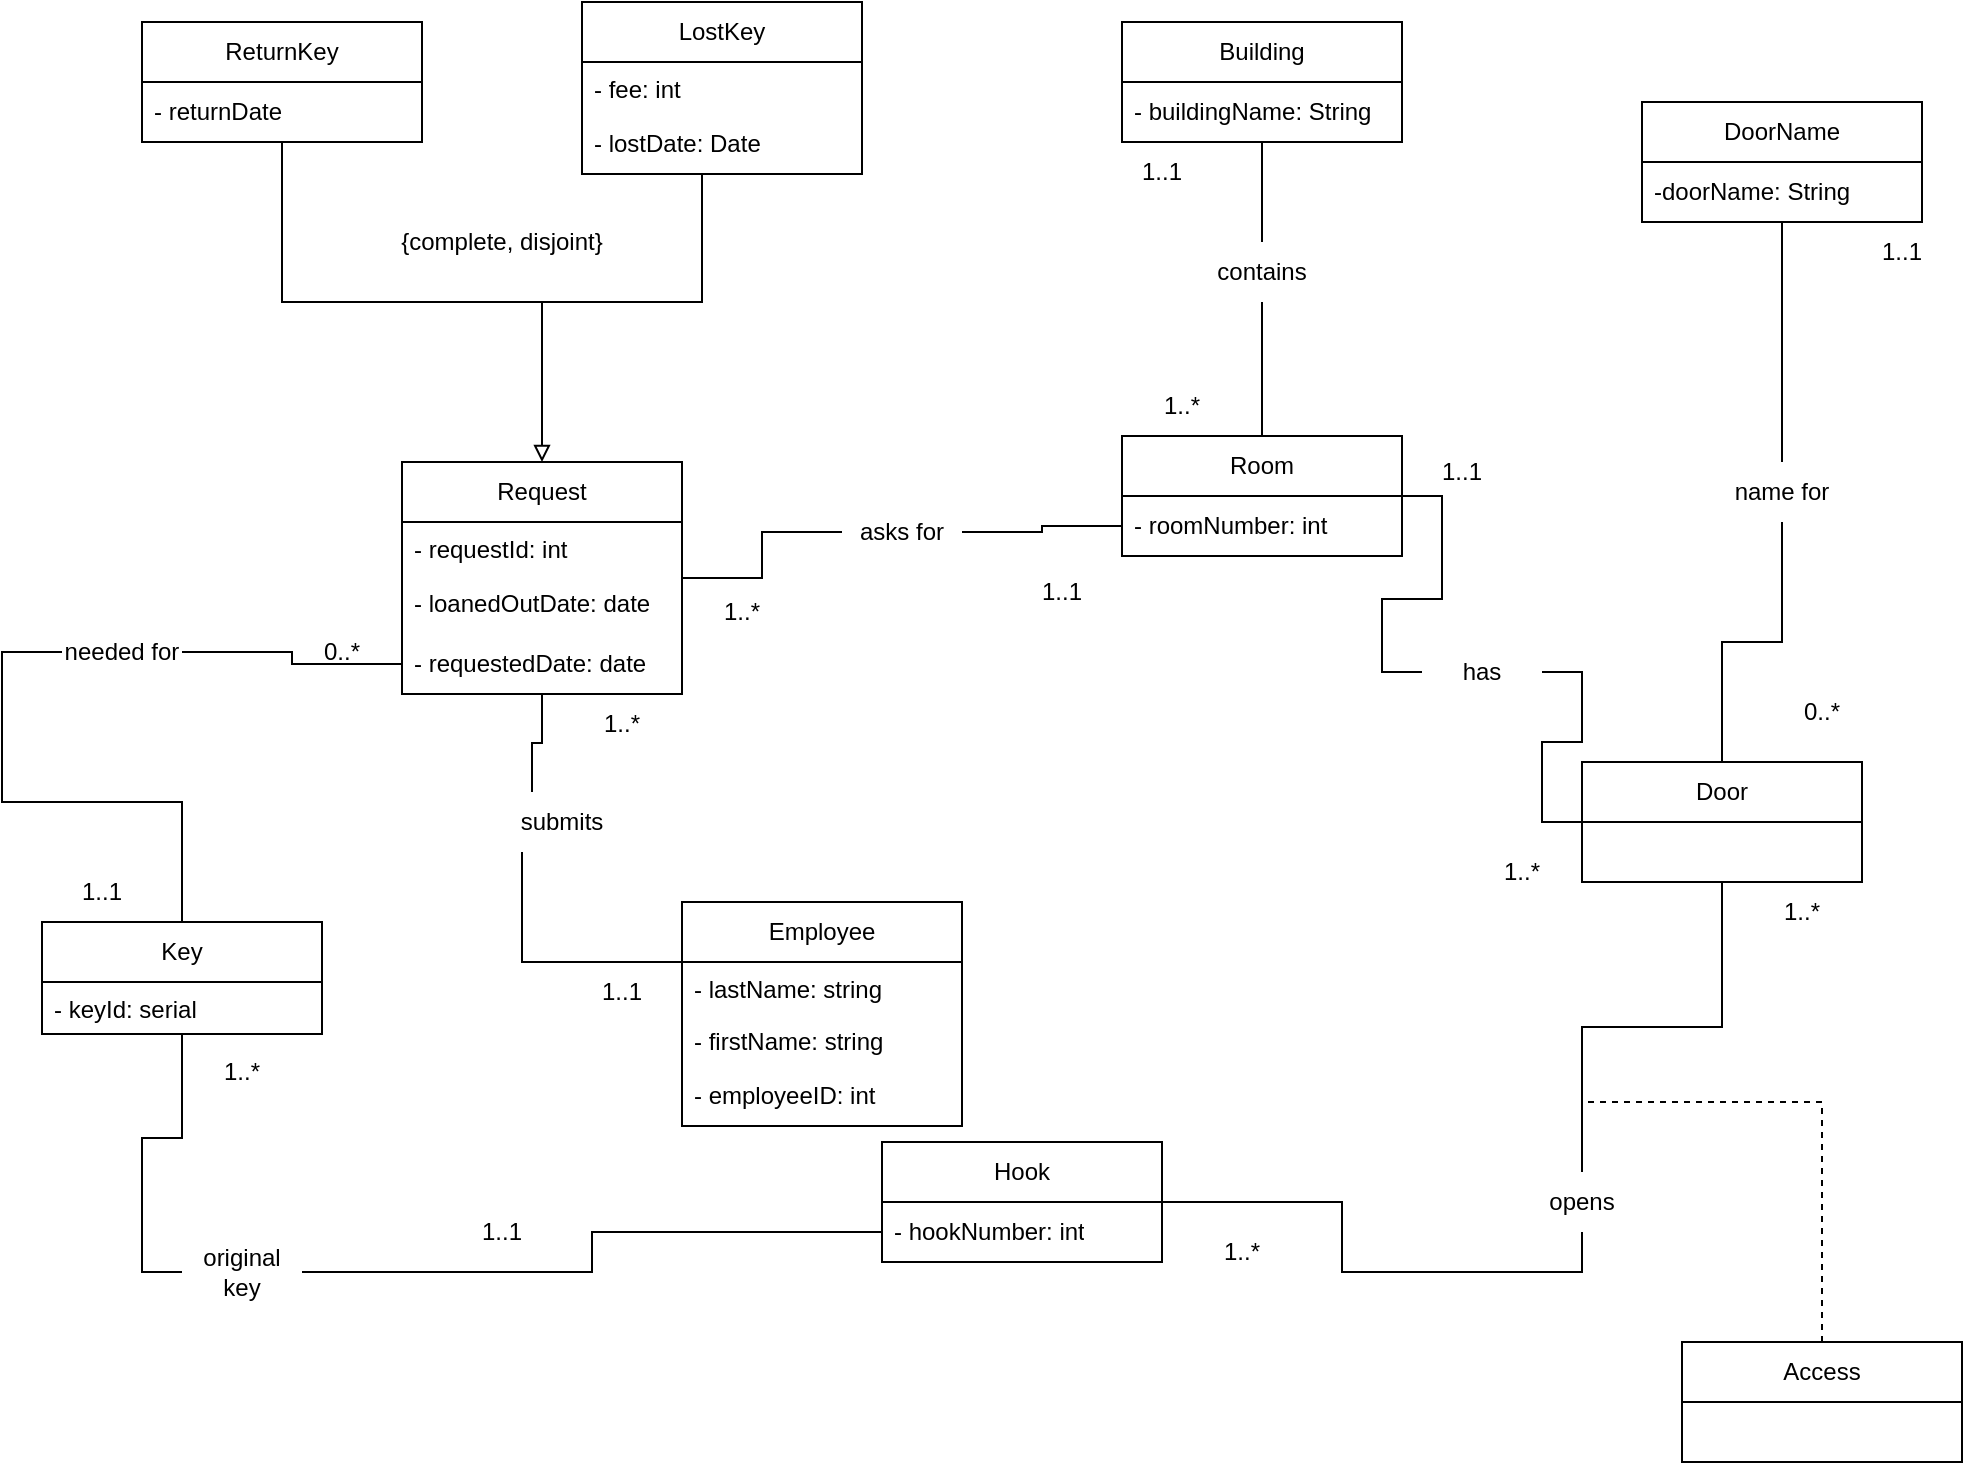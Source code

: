 <mxfile version="20.6.2" type="google"><diagram id="vAR1NpeJ9y-DUL4palgo" name="Page-1"><mxGraphModel grid="1" page="1" gridSize="10" guides="1" tooltips="1" connect="1" arrows="1" fold="1" pageScale="1" pageWidth="850" pageHeight="1100" math="0" shadow="0"><root><mxCell id="0"/><mxCell id="1" parent="0"/><mxCell id="oZBFXMRxEdCQw20NKLb0-65" style="edgeStyle=orthogonalEdgeStyle;rounded=0;orthogonalLoop=1;jettySize=auto;html=1;entryX=0;entryY=0.5;entryDx=0;entryDy=0;endArrow=none;endFill=0;startArrow=none;" edge="1" parent="1" source="npVe8cwuARUPigd0WrZz-40" target="oZBFXMRxEdCQw20NKLb0-13"><mxGeometry relative="1" as="geometry"/></mxCell><mxCell id="oZBFXMRxEdCQw20NKLb0-1" value="Room" style="swimlane;fontStyle=0;childLayout=stackLayout;horizontal=1;startSize=30;horizontalStack=0;resizeParent=1;resizeParentMax=0;resizeLast=0;collapsible=1;marginBottom=0;whiteSpace=wrap;html=1;" vertex="1" parent="1"><mxGeometry x="390" y="227" width="140" height="60" as="geometry"/></mxCell><mxCell id="oZBFXMRxEdCQw20NKLb0-2" value="- roomNumber: int" style="text;strokeColor=none;fillColor=none;align=left;verticalAlign=middle;spacingLeft=4;spacingRight=4;overflow=hidden;points=[[0,0.5],[1,0.5]];portConstraint=eastwest;rotatable=0;whiteSpace=wrap;html=1;" vertex="1" parent="oZBFXMRxEdCQw20NKLb0-1"><mxGeometry y="30" width="140" height="30" as="geometry"/></mxCell><mxCell id="oZBFXMRxEdCQw20NKLb0-58" style="edgeStyle=orthogonalEdgeStyle;rounded=0;orthogonalLoop=1;jettySize=auto;html=1;entryX=0.5;entryY=0;entryDx=0;entryDy=0;endArrow=none;endFill=0;startArrow=none;" edge="1" parent="1" source="npVe8cwuARUPigd0WrZz-33" target="oZBFXMRxEdCQw20NKLb0-1"><mxGeometry relative="1" as="geometry"/></mxCell><mxCell id="oZBFXMRxEdCQw20NKLb0-5" value="Building" style="swimlane;fontStyle=0;childLayout=stackLayout;horizontal=1;startSize=30;horizontalStack=0;resizeParent=1;resizeParentMax=0;resizeLast=0;collapsible=1;marginBottom=0;whiteSpace=wrap;html=1;" vertex="1" parent="1"><mxGeometry x="390" y="20" width="140" height="60" as="geometry"/></mxCell><mxCell id="oZBFXMRxEdCQw20NKLb0-6" value="- buildingName: String" style="text;strokeColor=none;fillColor=none;align=left;verticalAlign=middle;spacingLeft=4;spacingRight=4;overflow=hidden;points=[[0,0.5],[1,0.5]];portConstraint=eastwest;rotatable=0;whiteSpace=wrap;html=1;" vertex="1" parent="oZBFXMRxEdCQw20NKLb0-5"><mxGeometry y="30" width="140" height="30" as="geometry"/></mxCell><mxCell id="oZBFXMRxEdCQw20NKLb0-63" style="edgeStyle=orthogonalEdgeStyle;rounded=0;orthogonalLoop=1;jettySize=auto;html=1;entryX=0.5;entryY=0;entryDx=0;entryDy=0;endArrow=none;endFill=0;startArrow=none;" edge="1" parent="1" source="npVe8cwuARUPigd0WrZz-2" target="oZBFXMRxEdCQw20NKLb0-13"><mxGeometry relative="1" as="geometry"/></mxCell><mxCell id="oZBFXMRxEdCQw20NKLb0-9" value="DoorName" style="swimlane;fontStyle=0;childLayout=stackLayout;horizontal=1;startSize=30;horizontalStack=0;resizeParent=1;resizeParentMax=0;resizeLast=0;collapsible=1;marginBottom=0;whiteSpace=wrap;html=1;" vertex="1" parent="1"><mxGeometry x="650" y="60" width="140" height="60" as="geometry"/></mxCell><mxCell id="oZBFXMRxEdCQw20NKLb0-10" value="-doorName: String" style="text;strokeColor=none;fillColor=none;align=left;verticalAlign=middle;spacingLeft=4;spacingRight=4;overflow=hidden;points=[[0,0.5],[1,0.5]];portConstraint=eastwest;rotatable=0;whiteSpace=wrap;html=1;" vertex="1" parent="oZBFXMRxEdCQw20NKLb0-9"><mxGeometry y="30" width="140" height="30" as="geometry"/></mxCell><mxCell id="oZBFXMRxEdCQw20NKLb0-13" value="Door" style="swimlane;fontStyle=0;childLayout=stackLayout;horizontal=1;startSize=30;horizontalStack=0;resizeParent=1;resizeParentMax=0;resizeLast=0;collapsible=1;marginBottom=0;whiteSpace=wrap;html=1;" vertex="1" parent="1"><mxGeometry x="620" y="390" width="140" height="60" as="geometry"/></mxCell><mxCell id="npVe8cwuARUPigd0WrZz-55" style="edgeStyle=orthogonalEdgeStyle;rounded=0;orthogonalLoop=1;jettySize=auto;html=1;entryX=0.5;entryY=1;entryDx=0;entryDy=0;endArrow=none;endFill=0;startArrow=none;" edge="1" parent="1" source="npVe8cwuARUPigd0WrZz-59" target="oZBFXMRxEdCQw20NKLb0-13"><mxGeometry relative="1" as="geometry"/></mxCell><mxCell id="oZBFXMRxEdCQw20NKLb0-29" value="Hook" style="swimlane;fontStyle=0;childLayout=stackLayout;horizontal=1;startSize=30;horizontalStack=0;resizeParent=1;resizeParentMax=0;resizeLast=0;collapsible=1;marginBottom=0;whiteSpace=wrap;html=1;" vertex="1" parent="1"><mxGeometry x="270" y="580" width="140" height="60" as="geometry"/></mxCell><mxCell id="oZBFXMRxEdCQw20NKLb0-30" value="- hookNumber: int" style="text;strokeColor=none;fillColor=none;align=left;verticalAlign=middle;spacingLeft=4;spacingRight=4;overflow=hidden;points=[[0,0.5],[1,0.5]];portConstraint=eastwest;rotatable=0;whiteSpace=wrap;html=1;" vertex="1" parent="oZBFXMRxEdCQw20NKLb0-29"><mxGeometry y="30" width="140" height="30" as="geometry"/></mxCell><mxCell id="npVe8cwuARUPigd0WrZz-74" style="edgeStyle=orthogonalEdgeStyle;rounded=0;orthogonalLoop=1;jettySize=auto;html=1;entryX=0.5;entryY=0;entryDx=0;entryDy=0;endArrow=block;endFill=0;startArrow=none;startFill=0;strokeWidth=1;" edge="1" parent="1" source="oZBFXMRxEdCQw20NKLb0-33" target="oZBFXMRxEdCQw20NKLb0-41"><mxGeometry relative="1" as="geometry"/></mxCell><mxCell id="oZBFXMRxEdCQw20NKLb0-33" value="ReturnKey" style="swimlane;fontStyle=0;childLayout=stackLayout;horizontal=1;startSize=30;horizontalStack=0;resizeParent=1;resizeParentMax=0;resizeLast=0;collapsible=1;marginBottom=0;whiteSpace=wrap;html=1;" vertex="1" parent="1"><mxGeometry x="-100" y="20" width="140" height="60" as="geometry"/></mxCell><mxCell id="oZBFXMRxEdCQw20NKLb0-34" value="- returnDate" style="text;strokeColor=none;fillColor=none;align=left;verticalAlign=middle;spacingLeft=4;spacingRight=4;overflow=hidden;points=[[0,0.5],[1,0.5]];portConstraint=eastwest;rotatable=0;whiteSpace=wrap;html=1;" vertex="1" parent="oZBFXMRxEdCQw20NKLb0-33"><mxGeometry y="30" width="140" height="30" as="geometry"/></mxCell><mxCell id="npVe8cwuARUPigd0WrZz-75" style="edgeStyle=orthogonalEdgeStyle;rounded=0;orthogonalLoop=1;jettySize=auto;html=1;endArrow=none;endFill=0;" edge="1" parent="1" source="oZBFXMRxEdCQw20NKLb0-37"><mxGeometry relative="1" as="geometry"><mxPoint x="100" y="170" as="targetPoint"/><Array as="points"><mxPoint x="180" y="160"/><mxPoint x="100" y="160"/></Array></mxGeometry></mxCell><mxCell id="oZBFXMRxEdCQw20NKLb0-37" value="LostKey" style="swimlane;fontStyle=0;childLayout=stackLayout;horizontal=1;startSize=30;horizontalStack=0;resizeParent=1;resizeParentMax=0;resizeLast=0;collapsible=1;marginBottom=0;whiteSpace=wrap;html=1;" vertex="1" parent="1"><mxGeometry x="120" y="10" width="140" height="86" as="geometry"/></mxCell><mxCell id="npVe8cwuARUPigd0WrZz-71" value="- fee: int" style="text;strokeColor=none;fillColor=none;align=left;verticalAlign=top;spacingLeft=4;spacingRight=4;overflow=hidden;rotatable=0;points=[[0,0.5],[1,0.5]];portConstraint=eastwest;" vertex="1" parent="oZBFXMRxEdCQw20NKLb0-37"><mxGeometry y="30" width="140" height="26" as="geometry"/></mxCell><mxCell id="oZBFXMRxEdCQw20NKLb0-38" value="- lostDate: Date" style="text;strokeColor=none;fillColor=none;align=left;verticalAlign=middle;spacingLeft=4;spacingRight=4;overflow=hidden;points=[[0,0.5],[1,0.5]];portConstraint=eastwest;rotatable=0;whiteSpace=wrap;html=1;" vertex="1" parent="oZBFXMRxEdCQw20NKLb0-37"><mxGeometry y="56" width="140" height="30" as="geometry"/></mxCell><mxCell id="npVe8cwuARUPigd0WrZz-23" style="edgeStyle=orthogonalEdgeStyle;rounded=0;orthogonalLoop=1;jettySize=auto;html=1;entryX=0;entryY=0.5;entryDx=0;entryDy=0;endArrow=none;endFill=0;startArrow=none;" edge="1" parent="1" source="npVe8cwuARUPigd0WrZz-24" target="oZBFXMRxEdCQw20NKLb0-2"><mxGeometry relative="1" as="geometry"/></mxCell><mxCell id="npVe8cwuARUPigd0WrZz-30" style="edgeStyle=orthogonalEdgeStyle;rounded=0;orthogonalLoop=1;jettySize=auto;html=1;entryX=0;entryY=0.5;entryDx=0;entryDy=0;endArrow=none;endFill=0;startArrow=none;" edge="1" parent="1" source="npVe8cwuARUPigd0WrZz-28" target="oZBFXMRxEdCQw20NKLb0-45"><mxGeometry relative="1" as="geometry"><Array as="points"><mxPoint x="90" y="490"/></Array></mxGeometry></mxCell><mxCell id="oZBFXMRxEdCQw20NKLb0-41" value="Request" style="swimlane;fontStyle=0;childLayout=stackLayout;horizontal=1;startSize=30;horizontalStack=0;resizeParent=1;resizeParentMax=0;resizeLast=0;collapsible=1;marginBottom=0;whiteSpace=wrap;html=1;" vertex="1" parent="1"><mxGeometry x="30" y="240" width="140" height="116" as="geometry"/></mxCell><mxCell id="npVe8cwuARUPigd0WrZz-64" value="- requestId: int" style="text;strokeColor=none;fillColor=none;align=left;verticalAlign=top;spacingLeft=4;spacingRight=4;overflow=hidden;rotatable=0;points=[[0,0.5],[1,0.5]];portConstraint=eastwest;" vertex="1" parent="oZBFXMRxEdCQw20NKLb0-41"><mxGeometry y="30" width="140" height="26" as="geometry"/></mxCell><mxCell id="oZBFXMRxEdCQw20NKLb0-18" value="-&amp;nbsp;loanedOutDate: date" style="text;strokeColor=none;fillColor=none;align=left;verticalAlign=middle;spacingLeft=4;spacingRight=4;overflow=hidden;points=[[0,0.5],[1,0.5]];portConstraint=eastwest;rotatable=0;whiteSpace=wrap;html=1;" vertex="1" parent="oZBFXMRxEdCQw20NKLb0-41"><mxGeometry y="56" width="140" height="30" as="geometry"/></mxCell><mxCell id="oZBFXMRxEdCQw20NKLb0-42" value="- requestedDate: date" style="text;strokeColor=none;fillColor=none;align=left;verticalAlign=middle;spacingLeft=4;spacingRight=4;overflow=hidden;points=[[0,0.5],[1,0.5]];portConstraint=eastwest;rotatable=0;whiteSpace=wrap;html=1;" vertex="1" parent="oZBFXMRxEdCQw20NKLb0-41"><mxGeometry y="86" width="140" height="30" as="geometry"/></mxCell><mxCell id="oZBFXMRxEdCQw20NKLb0-45" value="Employee" style="swimlane;fontStyle=0;childLayout=stackLayout;horizontal=1;startSize=30;horizontalStack=0;resizeParent=1;resizeParentMax=0;resizeLast=0;collapsible=1;marginBottom=0;whiteSpace=wrap;html=1;" vertex="1" parent="1"><mxGeometry x="170" y="460" width="140" height="112" as="geometry"/></mxCell><mxCell id="npVe8cwuARUPigd0WrZz-67" value="- lastName: string" style="text;strokeColor=none;fillColor=none;align=left;verticalAlign=top;spacingLeft=4;spacingRight=4;overflow=hidden;rotatable=0;points=[[0,0.5],[1,0.5]];portConstraint=eastwest;" vertex="1" parent="oZBFXMRxEdCQw20NKLb0-45"><mxGeometry y="30" width="140" height="26" as="geometry"/></mxCell><mxCell id="npVe8cwuARUPigd0WrZz-68" value="- firstName: string" style="text;strokeColor=none;fillColor=none;align=left;verticalAlign=top;spacingLeft=4;spacingRight=4;overflow=hidden;rotatable=0;points=[[0,0.5],[1,0.5]];portConstraint=eastwest;" vertex="1" parent="oZBFXMRxEdCQw20NKLb0-45"><mxGeometry y="56" width="140" height="26" as="geometry"/></mxCell><mxCell id="oZBFXMRxEdCQw20NKLb0-47" value="- employeeID: int" style="text;strokeColor=none;fillColor=none;align=left;verticalAlign=middle;spacingLeft=4;spacingRight=4;overflow=hidden;points=[[0,0.5],[1,0.5]];portConstraint=eastwest;rotatable=0;whiteSpace=wrap;html=1;" vertex="1" parent="oZBFXMRxEdCQw20NKLb0-45"><mxGeometry y="82" width="140" height="30" as="geometry"/></mxCell><mxCell id="oZBFXMRxEdCQw20NKLb0-67" style="edgeStyle=orthogonalEdgeStyle;rounded=0;orthogonalLoop=1;jettySize=auto;html=1;entryX=0;entryY=0.5;entryDx=0;entryDy=0;endArrow=none;endFill=0;startArrow=none;" edge="1" parent="1" source="npVe8cwuARUPigd0WrZz-52" target="oZBFXMRxEdCQw20NKLb0-42"><mxGeometry relative="1" as="geometry"/></mxCell><mxCell id="oZBFXMRxEdCQw20NKLb0-68" style="edgeStyle=orthogonalEdgeStyle;rounded=0;orthogonalLoop=1;jettySize=auto;html=1;entryX=0;entryY=0.5;entryDx=0;entryDy=0;endArrow=none;endFill=0;startArrow=none;" edge="1" parent="1" source="npVe8cwuARUPigd0WrZz-48" target="oZBFXMRxEdCQw20NKLb0-30"><mxGeometry relative="1" as="geometry"/></mxCell><mxCell id="oZBFXMRxEdCQw20NKLb0-49" value="Key" style="swimlane;fontStyle=0;childLayout=stackLayout;horizontal=1;startSize=30;horizontalStack=0;resizeParent=1;resizeParentMax=0;resizeLast=0;collapsible=1;marginBottom=0;whiteSpace=wrap;html=1;" vertex="1" parent="1"><mxGeometry x="-150" y="470" width="140" height="56" as="geometry"/></mxCell><mxCell id="npVe8cwuARUPigd0WrZz-66" value="- keyId: serial" style="text;strokeColor=none;fillColor=none;align=left;verticalAlign=top;spacingLeft=4;spacingRight=4;overflow=hidden;rotatable=0;points=[[0,0.5],[1,0.5]];portConstraint=eastwest;" vertex="1" parent="oZBFXMRxEdCQw20NKLb0-49"><mxGeometry y="30" width="140" height="26" as="geometry"/></mxCell><mxCell id="npVe8cwuARUPigd0WrZz-61" style="edgeStyle=orthogonalEdgeStyle;rounded=0;orthogonalLoop=1;jettySize=auto;html=1;dashed=1;endArrow=none;endFill=0;" edge="1" parent="1" source="oZBFXMRxEdCQw20NKLb0-53"><mxGeometry relative="1" as="geometry"><mxPoint x="620" y="560" as="targetPoint"/><Array as="points"><mxPoint x="740" y="560"/></Array></mxGeometry></mxCell><mxCell id="oZBFXMRxEdCQw20NKLb0-53" value="Access" style="swimlane;fontStyle=0;childLayout=stackLayout;horizontal=1;startSize=30;horizontalStack=0;resizeParent=1;resizeParentMax=0;resizeLast=0;collapsible=1;marginBottom=0;whiteSpace=wrap;html=1;" vertex="1" parent="1"><mxGeometry x="670" y="680" width="140" height="60" as="geometry"/></mxCell><mxCell id="npVe8cwuARUPigd0WrZz-1" value="1..1" style="text;html=1;strokeColor=none;fillColor=none;align=center;verticalAlign=middle;whiteSpace=wrap;rounded=0;" vertex="1" parent="1"><mxGeometry x="750" y="120" width="60" height="30" as="geometry"/></mxCell><mxCell id="npVe8cwuARUPigd0WrZz-2" value="name for" style="text;html=1;strokeColor=none;fillColor=none;align=center;verticalAlign=middle;whiteSpace=wrap;rounded=0;" vertex="1" parent="1"><mxGeometry x="690" y="240" width="60" height="30" as="geometry"/></mxCell><mxCell id="npVe8cwuARUPigd0WrZz-3" value="" style="edgeStyle=orthogonalEdgeStyle;rounded=0;orthogonalLoop=1;jettySize=auto;html=1;entryX=0.5;entryY=0;entryDx=0;entryDy=0;endArrow=none;endFill=0;" edge="1" parent="1" source="oZBFXMRxEdCQw20NKLb0-9" target="npVe8cwuARUPigd0WrZz-2"><mxGeometry relative="1" as="geometry"><mxPoint x="720" y="120" as="sourcePoint"/><mxPoint x="720" y="240" as="targetPoint"/></mxGeometry></mxCell><mxCell id="npVe8cwuARUPigd0WrZz-4" value="0..*" style="text;html=1;strokeColor=none;fillColor=none;align=center;verticalAlign=middle;whiteSpace=wrap;rounded=0;" vertex="1" parent="1"><mxGeometry x="710" y="350" width="60" height="30" as="geometry"/></mxCell><mxCell id="npVe8cwuARUPigd0WrZz-20" value="1..*" style="text;html=1;strokeColor=none;fillColor=none;align=center;verticalAlign=middle;whiteSpace=wrap;rounded=0;" vertex="1" parent="1"><mxGeometry x="170" y="300" width="60" height="30" as="geometry"/></mxCell><mxCell id="npVe8cwuARUPigd0WrZz-21" value="1..1" style="text;html=1;strokeColor=none;fillColor=none;align=center;verticalAlign=middle;whiteSpace=wrap;rounded=0;" vertex="1" parent="1"><mxGeometry x="330" y="290" width="60" height="30" as="geometry"/></mxCell><mxCell id="npVe8cwuARUPigd0WrZz-24" value="asks for" style="text;html=1;strokeColor=none;fillColor=none;align=center;verticalAlign=middle;whiteSpace=wrap;rounded=0;" vertex="1" parent="1"><mxGeometry x="250" y="260" width="60" height="30" as="geometry"/></mxCell><mxCell id="npVe8cwuARUPigd0WrZz-25" value="" style="edgeStyle=orthogonalEdgeStyle;rounded=0;orthogonalLoop=1;jettySize=auto;html=1;entryX=0;entryY=0.5;entryDx=0;entryDy=0;endArrow=none;endFill=0;" edge="1" parent="1" source="oZBFXMRxEdCQw20NKLb0-41" target="npVe8cwuARUPigd0WrZz-24"><mxGeometry relative="1" as="geometry"><mxPoint x="170" y="285" as="sourcePoint"/><mxPoint x="390" y="272" as="targetPoint"/></mxGeometry></mxCell><mxCell id="npVe8cwuARUPigd0WrZz-26" value="1..*" style="text;html=1;strokeColor=none;fillColor=none;align=center;verticalAlign=middle;whiteSpace=wrap;rounded=0;" vertex="1" parent="1"><mxGeometry x="110" y="356" width="60" height="30" as="geometry"/></mxCell><mxCell id="npVe8cwuARUPigd0WrZz-27" value="1..1" style="text;html=1;strokeColor=none;fillColor=none;align=center;verticalAlign=middle;whiteSpace=wrap;rounded=0;" vertex="1" parent="1"><mxGeometry x="110" y="490" width="60" height="30" as="geometry"/></mxCell><mxCell id="npVe8cwuARUPigd0WrZz-28" value="submits" style="text;html=1;strokeColor=none;fillColor=none;align=center;verticalAlign=middle;whiteSpace=wrap;rounded=0;" vertex="1" parent="1"><mxGeometry x="80" y="405" width="60" height="30" as="geometry"/></mxCell><mxCell id="npVe8cwuARUPigd0WrZz-31" value="" style="edgeStyle=orthogonalEdgeStyle;rounded=0;orthogonalLoop=1;jettySize=auto;html=1;entryX=0.25;entryY=0;entryDx=0;entryDy=0;endArrow=none;endFill=0;" edge="1" parent="1" source="oZBFXMRxEdCQw20NKLb0-41" target="npVe8cwuARUPigd0WrZz-28"><mxGeometry relative="1" as="geometry"><mxPoint x="100" y="330" as="sourcePoint"/><mxPoint x="75" y="460" as="targetPoint"/></mxGeometry></mxCell><mxCell id="npVe8cwuARUPigd0WrZz-32" value="1..1" style="text;html=1;strokeColor=none;fillColor=none;align=center;verticalAlign=middle;whiteSpace=wrap;rounded=0;" vertex="1" parent="1"><mxGeometry x="380" y="80" width="60" height="30" as="geometry"/></mxCell><mxCell id="npVe8cwuARUPigd0WrZz-33" value="contains" style="text;html=1;strokeColor=none;fillColor=none;align=center;verticalAlign=middle;whiteSpace=wrap;rounded=0;" vertex="1" parent="1"><mxGeometry x="430" y="130" width="60" height="30" as="geometry"/></mxCell><mxCell id="npVe8cwuARUPigd0WrZz-34" value="" style="edgeStyle=orthogonalEdgeStyle;rounded=0;orthogonalLoop=1;jettySize=auto;html=1;entryX=0.5;entryY=0;entryDx=0;entryDy=0;endArrow=none;endFill=0;" edge="1" parent="1" source="oZBFXMRxEdCQw20NKLb0-5" target="npVe8cwuARUPigd0WrZz-33"><mxGeometry relative="1" as="geometry"><mxPoint x="460" y="80" as="sourcePoint"/><mxPoint x="460" y="227" as="targetPoint"/></mxGeometry></mxCell><mxCell id="npVe8cwuARUPigd0WrZz-35" value="1..*" style="text;html=1;strokeColor=none;fillColor=none;align=center;verticalAlign=middle;whiteSpace=wrap;rounded=0;" vertex="1" parent="1"><mxGeometry x="390" y="197" width="60" height="30" as="geometry"/></mxCell><mxCell id="npVe8cwuARUPigd0WrZz-40" value="has" style="text;html=1;strokeColor=none;fillColor=none;align=center;verticalAlign=middle;whiteSpace=wrap;rounded=0;" vertex="1" parent="1"><mxGeometry x="540" y="330" width="60" height="30" as="geometry"/></mxCell><mxCell id="npVe8cwuARUPigd0WrZz-41" value="" style="edgeStyle=orthogonalEdgeStyle;rounded=0;orthogonalLoop=1;jettySize=auto;html=1;entryX=0;entryY=0.5;entryDx=0;entryDy=0;endArrow=none;endFill=0;" edge="1" parent="1" source="oZBFXMRxEdCQw20NKLb0-1" target="npVe8cwuARUPigd0WrZz-40"><mxGeometry relative="1" as="geometry"><mxPoint x="530" y="270" as="sourcePoint"/><mxPoint x="620" y="420" as="targetPoint"/></mxGeometry></mxCell><mxCell id="npVe8cwuARUPigd0WrZz-42" value="1..*" style="text;html=1;strokeColor=none;fillColor=none;align=center;verticalAlign=middle;whiteSpace=wrap;rounded=0;" vertex="1" parent="1"><mxGeometry x="560" y="430" width="60" height="30" as="geometry"/></mxCell><mxCell id="npVe8cwuARUPigd0WrZz-46" value="1..1" style="text;html=1;strokeColor=none;fillColor=none;align=center;verticalAlign=middle;whiteSpace=wrap;rounded=0;" vertex="1" parent="1"><mxGeometry x="50" y="610" width="60" height="30" as="geometry"/></mxCell><mxCell id="npVe8cwuARUPigd0WrZz-47" value="1..*" style="text;html=1;strokeColor=none;fillColor=none;align=center;verticalAlign=middle;whiteSpace=wrap;rounded=0;" vertex="1" parent="1"><mxGeometry x="-80" y="530" width="60" height="30" as="geometry"/></mxCell><mxCell id="npVe8cwuARUPigd0WrZz-48" value="original key" style="text;html=1;strokeColor=none;fillColor=none;align=center;verticalAlign=middle;whiteSpace=wrap;rounded=0;" vertex="1" parent="1"><mxGeometry x="-80" y="630" width="60" height="30" as="geometry"/></mxCell><mxCell id="npVe8cwuARUPigd0WrZz-49" value="" style="edgeStyle=orthogonalEdgeStyle;rounded=0;orthogonalLoop=1;jettySize=auto;html=1;entryX=0;entryY=0.5;entryDx=0;entryDy=0;endArrow=none;endFill=0;" edge="1" parent="1" source="oZBFXMRxEdCQw20NKLb0-49" target="npVe8cwuARUPigd0WrZz-48"><mxGeometry relative="1" as="geometry"><mxPoint x="-80" y="530" as="sourcePoint"/><mxPoint x="110" y="645" as="targetPoint"/></mxGeometry></mxCell><mxCell id="npVe8cwuARUPigd0WrZz-50" value="1..1" style="text;html=1;strokeColor=none;fillColor=none;align=center;verticalAlign=middle;whiteSpace=wrap;rounded=0;" vertex="1" parent="1"><mxGeometry x="-150" y="440" width="60" height="30" as="geometry"/></mxCell><mxCell id="npVe8cwuARUPigd0WrZz-51" value="0..*" style="text;html=1;strokeColor=none;fillColor=none;align=center;verticalAlign=middle;whiteSpace=wrap;rounded=0;" vertex="1" parent="1"><mxGeometry x="-30" y="320" width="60" height="30" as="geometry"/></mxCell><mxCell id="npVe8cwuARUPigd0WrZz-52" value="needed for" style="text;html=1;strokeColor=none;fillColor=none;align=center;verticalAlign=middle;whiteSpace=wrap;rounded=0;" vertex="1" parent="1"><mxGeometry x="-140" y="320" width="60" height="30" as="geometry"/></mxCell><mxCell id="npVe8cwuARUPigd0WrZz-53" value="" style="edgeStyle=orthogonalEdgeStyle;rounded=0;orthogonalLoop=1;jettySize=auto;html=1;entryX=0;entryY=0.5;entryDx=0;entryDy=0;endArrow=none;endFill=0;" edge="1" parent="1" source="oZBFXMRxEdCQw20NKLb0-49" target="npVe8cwuARUPigd0WrZz-52"><mxGeometry relative="1" as="geometry"><mxPoint x="-80" y="470" as="sourcePoint"/><mxPoint x="30" y="315" as="targetPoint"/></mxGeometry></mxCell><mxCell id="npVe8cwuARUPigd0WrZz-54" value="1..1" style="text;html=1;strokeColor=none;fillColor=none;align=center;verticalAlign=middle;whiteSpace=wrap;rounded=0;" vertex="1" parent="1"><mxGeometry x="530" y="230" width="60" height="30" as="geometry"/></mxCell><mxCell id="npVe8cwuARUPigd0WrZz-57" value="1..*" style="text;html=1;strokeColor=none;fillColor=none;align=center;verticalAlign=middle;whiteSpace=wrap;rounded=0;" vertex="1" parent="1"><mxGeometry x="420" y="620" width="60" height="30" as="geometry"/></mxCell><mxCell id="npVe8cwuARUPigd0WrZz-58" value="1..*" style="text;html=1;strokeColor=none;fillColor=none;align=center;verticalAlign=middle;whiteSpace=wrap;rounded=0;" vertex="1" parent="1"><mxGeometry x="700" y="450" width="60" height="30" as="geometry"/></mxCell><mxCell id="npVe8cwuARUPigd0WrZz-59" value="opens" style="text;html=1;strokeColor=none;fillColor=none;align=center;verticalAlign=middle;whiteSpace=wrap;rounded=0;" vertex="1" parent="1"><mxGeometry x="590" y="595" width="60" height="30" as="geometry"/></mxCell><mxCell id="npVe8cwuARUPigd0WrZz-60" value="" style="edgeStyle=orthogonalEdgeStyle;rounded=0;orthogonalLoop=1;jettySize=auto;html=1;entryX=0.5;entryY=1;entryDx=0;entryDy=0;endArrow=none;endFill=0;" edge="1" parent="1" source="oZBFXMRxEdCQw20NKLb0-29" target="npVe8cwuARUPigd0WrZz-59"><mxGeometry relative="1" as="geometry"><mxPoint x="410" y="610" as="sourcePoint"/><mxPoint x="690" y="450" as="targetPoint"/></mxGeometry></mxCell><mxCell id="npVe8cwuARUPigd0WrZz-62" value="&amp;nbsp;" style="text;html=1;resizable=0;autosize=1;align=center;verticalAlign=middle;points=[];fillColor=none;strokeColor=none;rounded=0;" vertex="1" parent="1"><mxGeometry x="435" y="385" width="30" height="30" as="geometry"/></mxCell><mxCell id="npVe8cwuARUPigd0WrZz-72" value="{complete, disjoint}" style="text;html=1;strokeColor=none;fillColor=none;align=center;verticalAlign=middle;whiteSpace=wrap;rounded=0;" vertex="1" parent="1"><mxGeometry x="15" y="110" width="130" height="40" as="geometry"/></mxCell></root></mxGraphModel></diagram></mxfile>